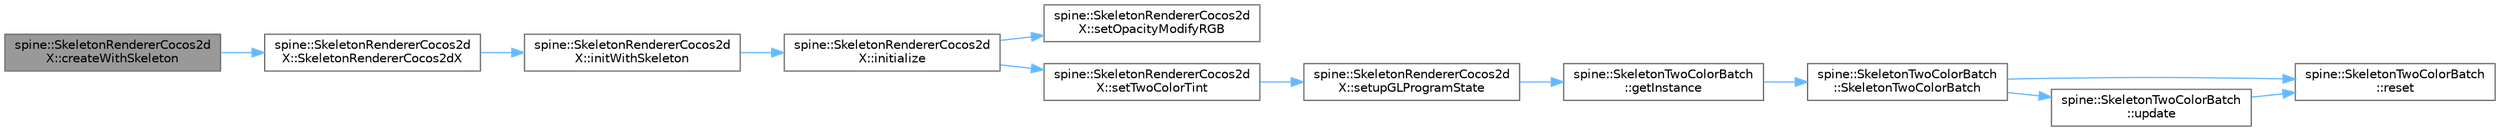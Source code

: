 digraph "spine::SkeletonRendererCocos2dX::createWithSkeleton"
{
 // LATEX_PDF_SIZE
  bgcolor="transparent";
  edge [fontname=Helvetica,fontsize=10,labelfontname=Helvetica,labelfontsize=10];
  node [fontname=Helvetica,fontsize=10,shape=box,height=0.2,width=0.4];
  rankdir="LR";
  Node1 [id="Node000001",label="spine::SkeletonRendererCocos2d\lX::createWithSkeleton",height=0.2,width=0.4,color="gray40", fillcolor="grey60", style="filled", fontcolor="black",tooltip=" "];
  Node1 -> Node2 [id="edge12_Node000001_Node000002",color="steelblue1",style="solid",tooltip=" "];
  Node2 [id="Node000002",label="spine::SkeletonRendererCocos2d\lX::SkeletonRendererCocos2dX",height=0.2,width=0.4,color="grey40", fillcolor="white", style="filled",URL="$classspine_1_1_skeleton_renderer_cocos2d_x.html#ad15816930cc65123fd888dd1dcc2cdfc",tooltip=" "];
  Node2 -> Node3 [id="edge13_Node000002_Node000003",color="steelblue1",style="solid",tooltip=" "];
  Node3 [id="Node000003",label="spine::SkeletonRendererCocos2d\lX::initWithSkeleton",height=0.2,width=0.4,color="grey40", fillcolor="white", style="filled",URL="$classspine_1_1_skeleton_renderer_cocos2d_x.html#a67128bfb421af67527c9dcedb6b5eef2",tooltip=" "];
  Node3 -> Node4 [id="edge14_Node000003_Node000004",color="steelblue1",style="solid",tooltip=" "];
  Node4 [id="Node000004",label="spine::SkeletonRendererCocos2d\lX::initialize",height=0.2,width=0.4,color="grey40", fillcolor="white", style="filled",URL="$classspine_1_1_skeleton_renderer_cocos2d_x.html#ab4b8692019c75145de9aed1405c6b735",tooltip=" "];
  Node4 -> Node5 [id="edge15_Node000004_Node000005",color="steelblue1",style="solid",tooltip=" "];
  Node5 [id="Node000005",label="spine::SkeletonRendererCocos2d\lX::setOpacityModifyRGB",height=0.2,width=0.4,color="grey40", fillcolor="white", style="filled",URL="$classspine_1_1_skeleton_renderer_cocos2d_x.html#abb3a385d84cc73f68628d6d0f690c670",tooltip=" "];
  Node4 -> Node6 [id="edge16_Node000004_Node000006",color="steelblue1",style="solid",tooltip=" "];
  Node6 [id="Node000006",label="spine::SkeletonRendererCocos2d\lX::setTwoColorTint",height=0.2,width=0.4,color="grey40", fillcolor="white", style="filled",URL="$classspine_1_1_skeleton_renderer_cocos2d_x.html#a4e20dc5f57f1c8e58bb76fccdb537f14",tooltip=" "];
  Node6 -> Node7 [id="edge17_Node000006_Node000007",color="steelblue1",style="solid",tooltip=" "];
  Node7 [id="Node000007",label="spine::SkeletonRendererCocos2d\lX::setupGLProgramState",height=0.2,width=0.4,color="grey40", fillcolor="white", style="filled",URL="$classspine_1_1_skeleton_renderer_cocos2d_x.html#a31094f02226a4a114a6a49f949de6fbd",tooltip=" "];
  Node7 -> Node8 [id="edge18_Node000007_Node000008",color="steelblue1",style="solid",tooltip=" "];
  Node8 [id="Node000008",label="spine::SkeletonTwoColorBatch\l::getInstance",height=0.2,width=0.4,color="grey40", fillcolor="white", style="filled",URL="$classspine_1_1_skeleton_two_color_batch.html#abacd6945d2558cf27d9fd04dff6de2b7",tooltip=" "];
  Node8 -> Node9 [id="edge19_Node000008_Node000009",color="steelblue1",style="solid",tooltip=" "];
  Node9 [id="Node000009",label="spine::SkeletonTwoColorBatch\l::SkeletonTwoColorBatch",height=0.2,width=0.4,color="grey40", fillcolor="white", style="filled",URL="$classspine_1_1_skeleton_two_color_batch.html#ae7c870a0ce7c26a8093fb90c7870d422",tooltip=" "];
  Node9 -> Node10 [id="edge20_Node000009_Node000010",color="steelblue1",style="solid",tooltip=" "];
  Node10 [id="Node000010",label="spine::SkeletonTwoColorBatch\l::reset",height=0.2,width=0.4,color="grey40", fillcolor="white", style="filled",URL="$classspine_1_1_skeleton_two_color_batch.html#a6185c1002742ff5be79c1c62588f0422",tooltip=" "];
  Node9 -> Node11 [id="edge21_Node000009_Node000011",color="steelblue1",style="solid",tooltip=" "];
  Node11 [id="Node000011",label="spine::SkeletonTwoColorBatch\l::update",height=0.2,width=0.4,color="grey40", fillcolor="white", style="filled",URL="$classspine_1_1_skeleton_two_color_batch.html#a98a46d9f41700fe63c8f32bfae2d29a9",tooltip=" "];
  Node11 -> Node10 [id="edge22_Node000011_Node000010",color="steelblue1",style="solid",tooltip=" "];
}
